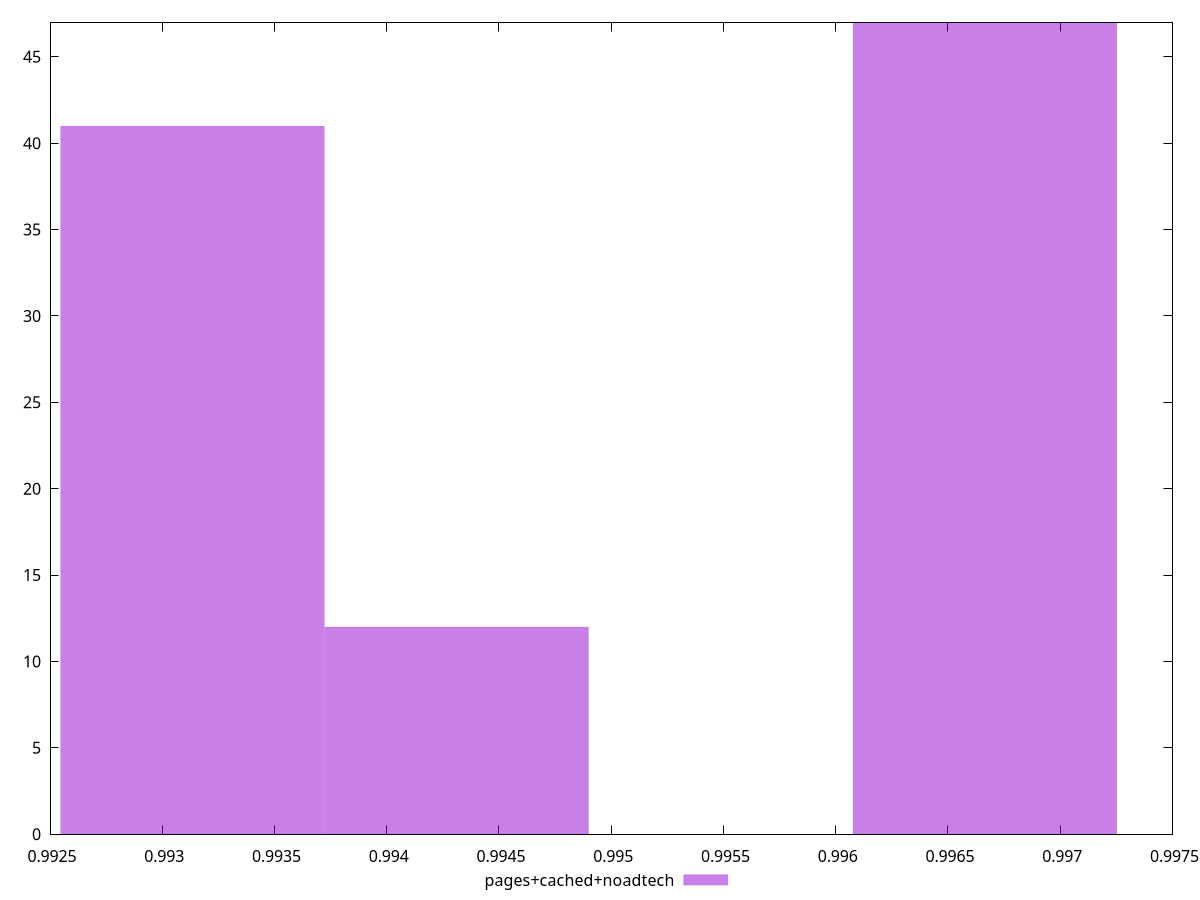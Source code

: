 $_pagesCachedNoadtech <<EOF
0.9966645870825112 47
0.9931344881908376 41
0.9943111878213954 12
EOF
set key outside below
set terminal pngcairo
set output "report_00005_2020-11-02T22-26-11.212Z/interactive/pages+cached+noadtech//hist.png"
set yrange [0:47]
set boxwidth 0.0011766996305578644
set style fill transparent solid 0.5 noborder
plot $_pagesCachedNoadtech title "pages+cached+noadtech" with boxes ,